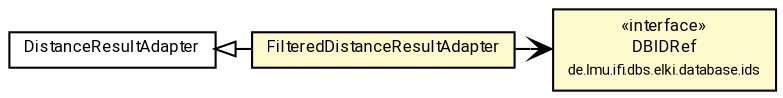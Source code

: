 #!/usr/local/bin/dot
#
# Class diagram 
# Generated by UMLGraph version R5_7_2-60-g0e99a6 (http://www.spinellis.gr/umlgraph/)
#

digraph G {
	graph [fontnames="svg"]
	edge [fontname="Roboto",fontsize=7,labelfontname="Roboto",labelfontsize=7,color="black"];
	node [fontname="Roboto",fontcolor="black",fontsize=8,shape=plaintext,margin=0,width=0,height=0];
	nodesep=0.15;
	ranksep=0.25;
	rankdir=LR;
	// de.lmu.ifi.dbs.elki.evaluation.scores.adapter.FilteredDistanceResultAdapter
	c4390258 [label=<<table title="de.lmu.ifi.dbs.elki.evaluation.scores.adapter.FilteredDistanceResultAdapter" border="0" cellborder="1" cellspacing="0" cellpadding="2" bgcolor="lemonChiffon" href="FilteredDistanceResultAdapter.html" target="_parent">
		<tr><td><table border="0" cellspacing="0" cellpadding="1">
		<tr><td align="center" balign="center"> <font face="Roboto">FilteredDistanceResultAdapter</font> </td></tr>
		</table></td></tr>
		</table>>, URL="FilteredDistanceResultAdapter.html"];
	// de.lmu.ifi.dbs.elki.evaluation.scores.adapter.DistanceResultAdapter
	c4390262 [label=<<table title="de.lmu.ifi.dbs.elki.evaluation.scores.adapter.DistanceResultAdapter" border="0" cellborder="1" cellspacing="0" cellpadding="2" href="DistanceResultAdapter.html" target="_parent">
		<tr><td><table border="0" cellspacing="0" cellpadding="1">
		<tr><td align="center" balign="center"> <font face="Roboto">DistanceResultAdapter</font> </td></tr>
		</table></td></tr>
		</table>>, URL="DistanceResultAdapter.html"];
	// de.lmu.ifi.dbs.elki.database.ids.DBIDRef
	c4390495 [label=<<table title="de.lmu.ifi.dbs.elki.database.ids.DBIDRef" border="0" cellborder="1" cellspacing="0" cellpadding="2" bgcolor="LemonChiffon" href="../../../database/ids/DBIDRef.html" target="_parent">
		<tr><td><table border="0" cellspacing="0" cellpadding="1">
		<tr><td align="center" balign="center"> &#171;interface&#187; </td></tr>
		<tr><td align="center" balign="center"> <font face="Roboto">DBIDRef</font> </td></tr>
		<tr><td align="center" balign="center"> <font face="Roboto" point-size="7.0">de.lmu.ifi.dbs.elki.database.ids</font> </td></tr>
		</table></td></tr>
		</table>>, URL="../../../database/ids/DBIDRef.html"];
	// de.lmu.ifi.dbs.elki.evaluation.scores.adapter.FilteredDistanceResultAdapter extends de.lmu.ifi.dbs.elki.evaluation.scores.adapter.DistanceResultAdapter
	c4390262 -> c4390258 [arrowtail=empty,dir=back,weight=10];
	// de.lmu.ifi.dbs.elki.evaluation.scores.adapter.FilteredDistanceResultAdapter navassoc de.lmu.ifi.dbs.elki.database.ids.DBIDRef
	c4390258 -> c4390495 [arrowhead=open,weight=1];
}

